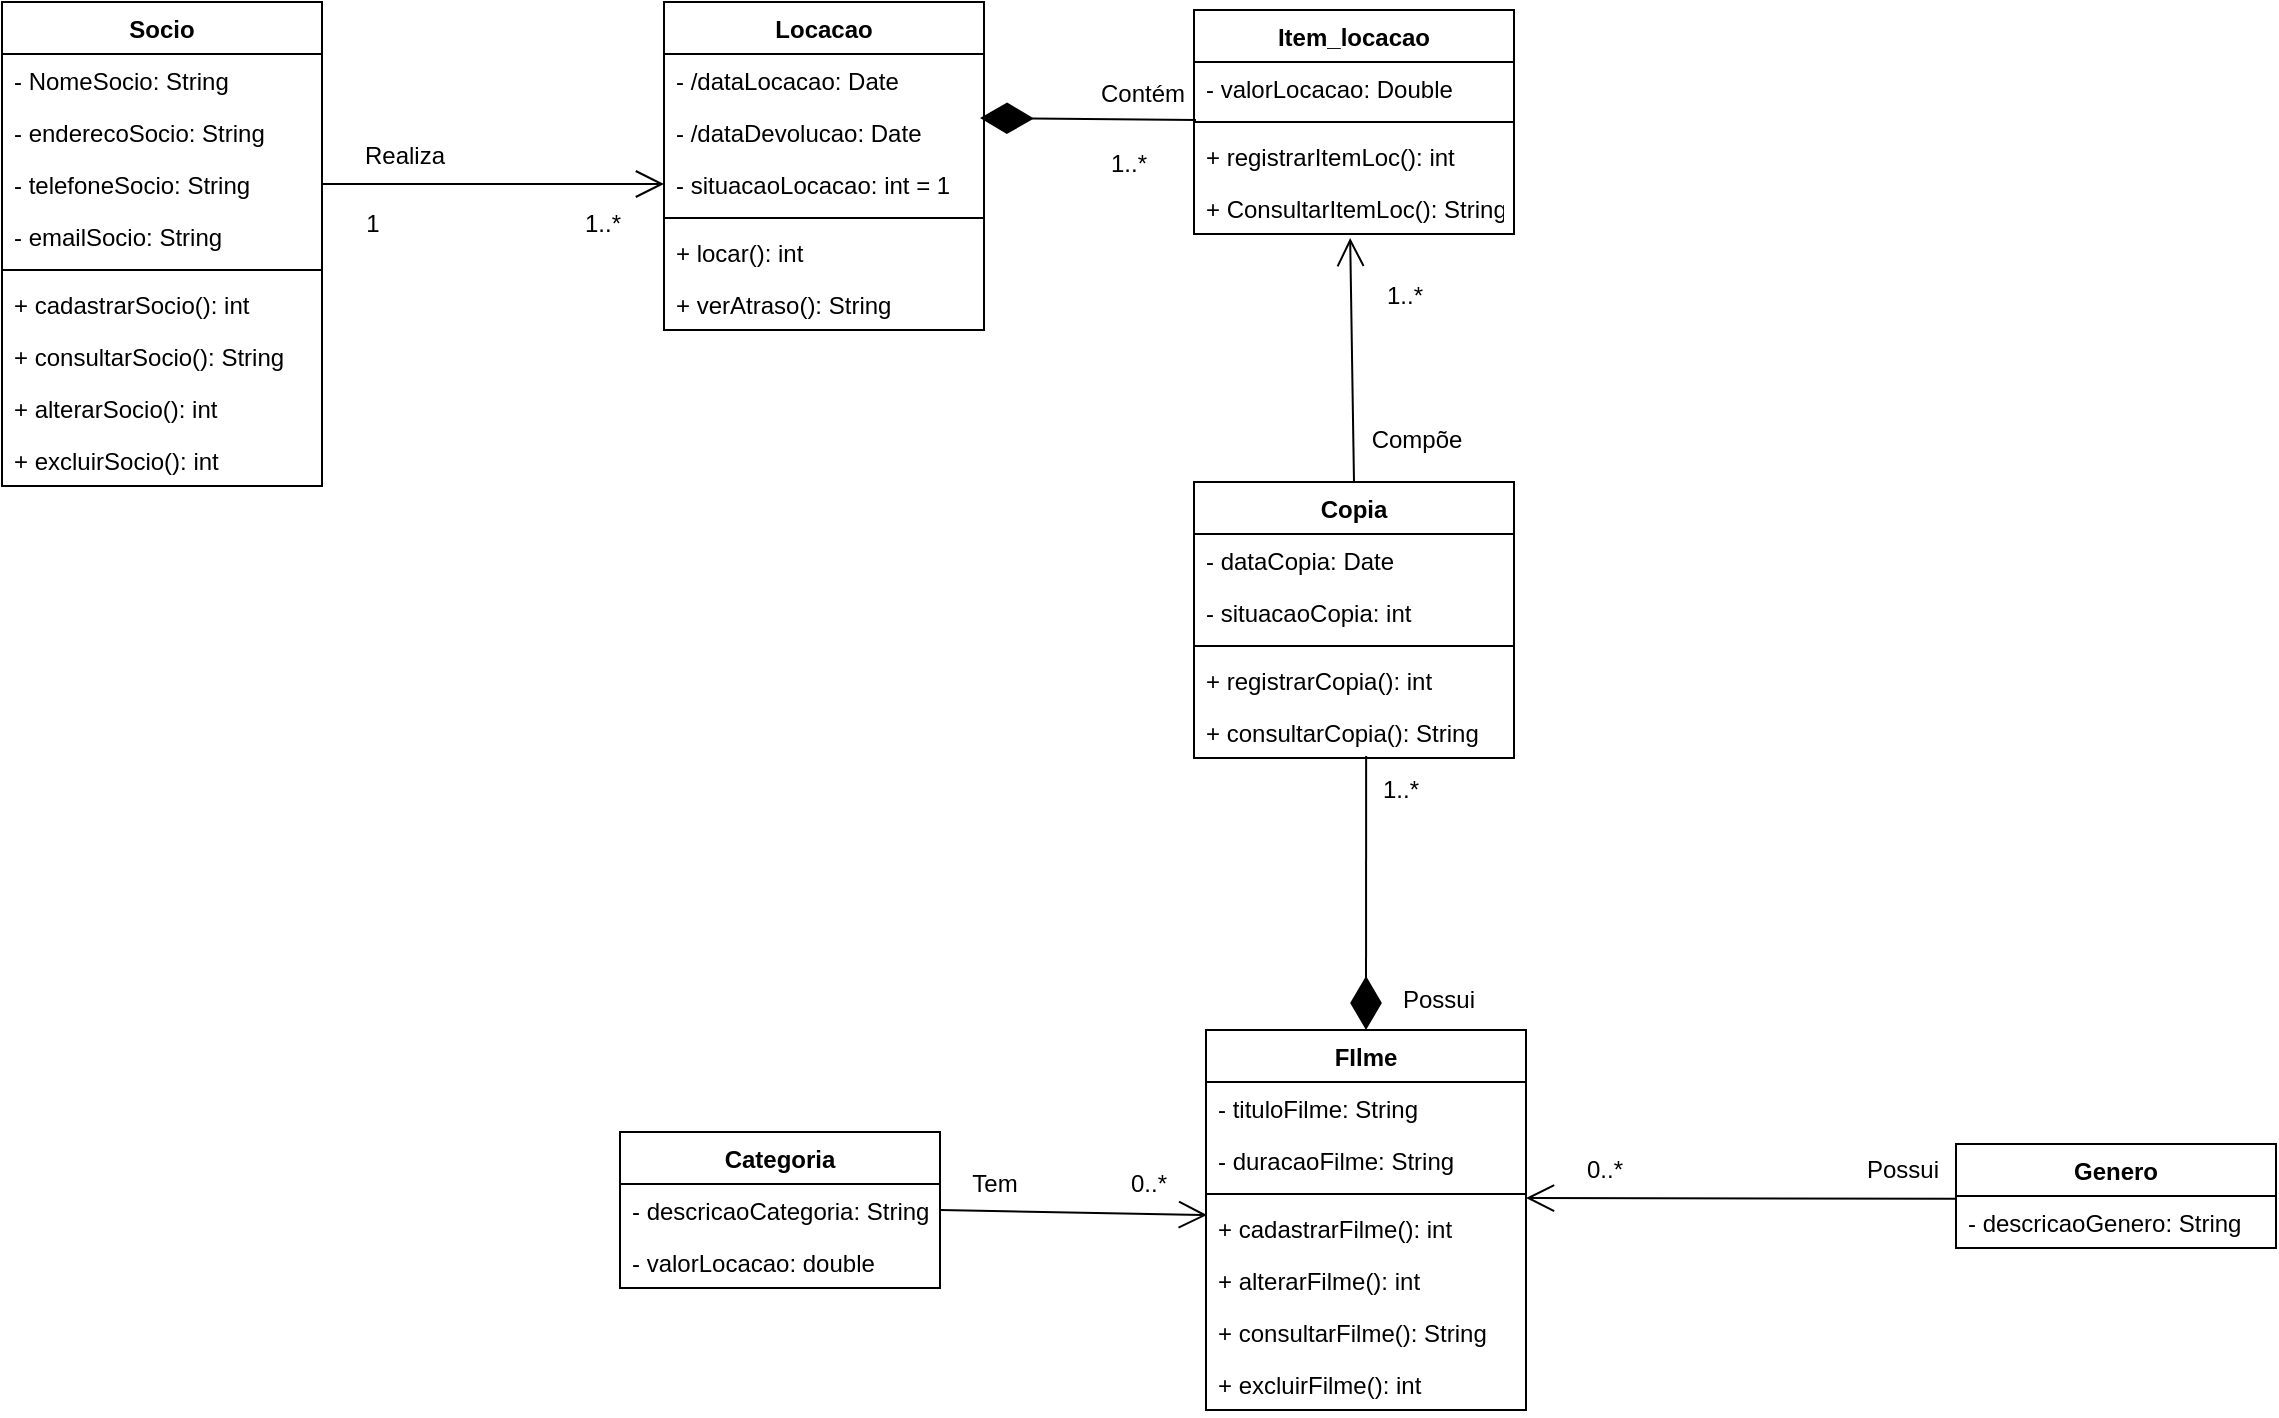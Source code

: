 <mxfile version="20.8.16" type="device" pages="2"><diagram id="C5RBs43oDa-KdzZeNtuy" name="Page-1"><mxGraphModel dx="395" dy="475" grid="0" gridSize="10" guides="1" tooltips="1" connect="1" arrows="1" fold="1" page="0" pageScale="1" pageWidth="827" pageHeight="1169" math="0" shadow="0"><root><mxCell id="WIyWlLk6GJQsqaUBKTNV-0"/><mxCell id="WIyWlLk6GJQsqaUBKTNV-1" parent="WIyWlLk6GJQsqaUBKTNV-0"/><mxCell id="Jvu0-gor3f8nRpZQoKZV-0" value="Socio" style="swimlane;fontStyle=1;align=center;verticalAlign=top;childLayout=stackLayout;horizontal=1;startSize=26;horizontalStack=0;resizeParent=1;resizeParentMax=0;resizeLast=0;collapsible=1;marginBottom=0;" parent="WIyWlLk6GJQsqaUBKTNV-1" vertex="1"><mxGeometry x="209" y="228" width="160" height="242" as="geometry"/></mxCell><mxCell id="Jvu0-gor3f8nRpZQoKZV-1" value="- NomeSocio: String" style="text;strokeColor=none;fillColor=none;align=left;verticalAlign=top;spacingLeft=4;spacingRight=4;overflow=hidden;rotatable=0;points=[[0,0.5],[1,0.5]];portConstraint=eastwest;" parent="Jvu0-gor3f8nRpZQoKZV-0" vertex="1"><mxGeometry y="26" width="160" height="26" as="geometry"/></mxCell><mxCell id="Jvu0-gor3f8nRpZQoKZV-4" value="- enderecoSocio: String" style="text;strokeColor=none;fillColor=none;align=left;verticalAlign=top;spacingLeft=4;spacingRight=4;overflow=hidden;rotatable=0;points=[[0,0.5],[1,0.5]];portConstraint=eastwest;" parent="Jvu0-gor3f8nRpZQoKZV-0" vertex="1"><mxGeometry y="52" width="160" height="26" as="geometry"/></mxCell><mxCell id="Jvu0-gor3f8nRpZQoKZV-5" value="- telefoneSocio: String" style="text;strokeColor=none;fillColor=none;align=left;verticalAlign=top;spacingLeft=4;spacingRight=4;overflow=hidden;rotatable=0;points=[[0,0.5],[1,0.5]];portConstraint=eastwest;" parent="Jvu0-gor3f8nRpZQoKZV-0" vertex="1"><mxGeometry y="78" width="160" height="26" as="geometry"/></mxCell><mxCell id="Jvu0-gor3f8nRpZQoKZV-6" value="- emailSocio: String" style="text;strokeColor=none;fillColor=none;align=left;verticalAlign=top;spacingLeft=4;spacingRight=4;overflow=hidden;rotatable=0;points=[[0,0.5],[1,0.5]];portConstraint=eastwest;" parent="Jvu0-gor3f8nRpZQoKZV-0" vertex="1"><mxGeometry y="104" width="160" height="26" as="geometry"/></mxCell><mxCell id="Jvu0-gor3f8nRpZQoKZV-2" value="" style="line;strokeWidth=1;fillColor=none;align=left;verticalAlign=middle;spacingTop=-1;spacingLeft=3;spacingRight=3;rotatable=0;labelPosition=right;points=[];portConstraint=eastwest;strokeColor=inherit;" parent="Jvu0-gor3f8nRpZQoKZV-0" vertex="1"><mxGeometry y="130" width="160" height="8" as="geometry"/></mxCell><mxCell id="Jvu0-gor3f8nRpZQoKZV-3" value="+ cadastrarSocio(): int" style="text;strokeColor=none;fillColor=none;align=left;verticalAlign=top;spacingLeft=4;spacingRight=4;overflow=hidden;rotatable=0;points=[[0,0.5],[1,0.5]];portConstraint=eastwest;" parent="Jvu0-gor3f8nRpZQoKZV-0" vertex="1"><mxGeometry y="138" width="160" height="26" as="geometry"/></mxCell><mxCell id="Jvu0-gor3f8nRpZQoKZV-7" value="+ consultarSocio(): String" style="text;strokeColor=none;fillColor=none;align=left;verticalAlign=top;spacingLeft=4;spacingRight=4;overflow=hidden;rotatable=0;points=[[0,0.5],[1,0.5]];portConstraint=eastwest;" parent="Jvu0-gor3f8nRpZQoKZV-0" vertex="1"><mxGeometry y="164" width="160" height="26" as="geometry"/></mxCell><mxCell id="Jvu0-gor3f8nRpZQoKZV-8" value="+ alterarSocio(): int" style="text;strokeColor=none;fillColor=none;align=left;verticalAlign=top;spacingLeft=4;spacingRight=4;overflow=hidden;rotatable=0;points=[[0,0.5],[1,0.5]];portConstraint=eastwest;" parent="Jvu0-gor3f8nRpZQoKZV-0" vertex="1"><mxGeometry y="190" width="160" height="26" as="geometry"/></mxCell><mxCell id="Jvu0-gor3f8nRpZQoKZV-9" value="+ excluirSocio(): int" style="text;strokeColor=none;fillColor=none;align=left;verticalAlign=top;spacingLeft=4;spacingRight=4;overflow=hidden;rotatable=0;points=[[0,0.5],[1,0.5]];portConstraint=eastwest;" parent="Jvu0-gor3f8nRpZQoKZV-0" vertex="1"><mxGeometry y="216" width="160" height="26" as="geometry"/></mxCell><mxCell id="Jvu0-gor3f8nRpZQoKZV-10" value="Locacao" style="swimlane;fontStyle=1;align=center;verticalAlign=top;childLayout=stackLayout;horizontal=1;startSize=26;horizontalStack=0;resizeParent=1;resizeParentMax=0;resizeLast=0;collapsible=1;marginBottom=0;" parent="WIyWlLk6GJQsqaUBKTNV-1" vertex="1"><mxGeometry x="540" y="228" width="160" height="164" as="geometry"/></mxCell><mxCell id="Jvu0-gor3f8nRpZQoKZV-11" value="- /dataLocacao: Date" style="text;strokeColor=none;fillColor=none;align=left;verticalAlign=top;spacingLeft=4;spacingRight=4;overflow=hidden;rotatable=0;points=[[0,0.5],[1,0.5]];portConstraint=eastwest;" parent="Jvu0-gor3f8nRpZQoKZV-10" vertex="1"><mxGeometry y="26" width="160" height="26" as="geometry"/></mxCell><mxCell id="Jvu0-gor3f8nRpZQoKZV-17" value="- /dataDevolucao: Date" style="text;strokeColor=none;fillColor=none;align=left;verticalAlign=top;spacingLeft=4;spacingRight=4;overflow=hidden;rotatable=0;points=[[0,0.5],[1,0.5]];portConstraint=eastwest;" parent="Jvu0-gor3f8nRpZQoKZV-10" vertex="1"><mxGeometry y="52" width="160" height="26" as="geometry"/></mxCell><mxCell id="Jvu0-gor3f8nRpZQoKZV-18" value="- situacaoLocacao: int = 1" style="text;strokeColor=none;fillColor=none;align=left;verticalAlign=top;spacingLeft=4;spacingRight=4;overflow=hidden;rotatable=0;points=[[0,0.5],[1,0.5]];portConstraint=eastwest;" parent="Jvu0-gor3f8nRpZQoKZV-10" vertex="1"><mxGeometry y="78" width="160" height="26" as="geometry"/></mxCell><mxCell id="Jvu0-gor3f8nRpZQoKZV-12" value="" style="line;strokeWidth=1;fillColor=none;align=left;verticalAlign=middle;spacingTop=-1;spacingLeft=3;spacingRight=3;rotatable=0;labelPosition=right;points=[];portConstraint=eastwest;strokeColor=inherit;" parent="Jvu0-gor3f8nRpZQoKZV-10" vertex="1"><mxGeometry y="104" width="160" height="8" as="geometry"/></mxCell><mxCell id="Jvu0-gor3f8nRpZQoKZV-13" value="+ locar(): int" style="text;strokeColor=none;fillColor=none;align=left;verticalAlign=top;spacingLeft=4;spacingRight=4;overflow=hidden;rotatable=0;points=[[0,0.5],[1,0.5]];portConstraint=eastwest;" parent="Jvu0-gor3f8nRpZQoKZV-10" vertex="1"><mxGeometry y="112" width="160" height="26" as="geometry"/></mxCell><mxCell id="Jvu0-gor3f8nRpZQoKZV-19" value="+ verAtraso(): String" style="text;strokeColor=none;fillColor=none;align=left;verticalAlign=top;spacingLeft=4;spacingRight=4;overflow=hidden;rotatable=0;points=[[0,0.5],[1,0.5]];portConstraint=eastwest;" parent="Jvu0-gor3f8nRpZQoKZV-10" vertex="1"><mxGeometry y="138" width="160" height="26" as="geometry"/></mxCell><mxCell id="Jvu0-gor3f8nRpZQoKZV-20" value="" style="endArrow=open;endFill=1;endSize=12;html=1;rounded=0;entryX=0;entryY=0.5;entryDx=0;entryDy=0;exitX=1;exitY=0.5;exitDx=0;exitDy=0;" parent="WIyWlLk6GJQsqaUBKTNV-1" source="Jvu0-gor3f8nRpZQoKZV-5" target="Jvu0-gor3f8nRpZQoKZV-18" edge="1"><mxGeometry width="160" relative="1" as="geometry"><mxPoint x="407" y="273" as="sourcePoint"/><mxPoint x="567" y="273" as="targetPoint"/></mxGeometry></mxCell><mxCell id="9VC4ZYkkVwkfXnR0wC-3-0" value="Realiza" style="text;html=1;align=center;verticalAlign=middle;resizable=0;points=[];autosize=1;strokeColor=none;fillColor=none;" parent="WIyWlLk6GJQsqaUBKTNV-1" vertex="1"><mxGeometry x="381" y="292" width="58" height="26" as="geometry"/></mxCell><mxCell id="9VC4ZYkkVwkfXnR0wC-3-1" value="1..*" style="text;html=1;align=center;verticalAlign=middle;resizable=0;points=[];autosize=1;strokeColor=none;fillColor=none;" parent="WIyWlLk6GJQsqaUBKTNV-1" vertex="1"><mxGeometry x="491" y="326" width="36" height="26" as="geometry"/></mxCell><mxCell id="9VC4ZYkkVwkfXnR0wC-3-2" value="1" style="text;html=1;align=center;verticalAlign=middle;resizable=0;points=[];autosize=1;strokeColor=none;fillColor=none;" parent="WIyWlLk6GJQsqaUBKTNV-1" vertex="1"><mxGeometry x="381" y="326" width="25" height="26" as="geometry"/></mxCell><mxCell id="9VC4ZYkkVwkfXnR0wC-3-3" value="Item_locacao" style="swimlane;fontStyle=1;align=center;verticalAlign=top;childLayout=stackLayout;horizontal=1;startSize=26;horizontalStack=0;resizeParent=1;resizeParentMax=0;resizeLast=0;collapsible=1;marginBottom=0;" parent="WIyWlLk6GJQsqaUBKTNV-1" vertex="1"><mxGeometry x="805" y="232" width="160" height="112" as="geometry"/></mxCell><mxCell id="9VC4ZYkkVwkfXnR0wC-3-4" value="- valorLocacao: Double" style="text;strokeColor=none;fillColor=none;align=left;verticalAlign=top;spacingLeft=4;spacingRight=4;overflow=hidden;rotatable=0;points=[[0,0.5],[1,0.5]];portConstraint=eastwest;" parent="9VC4ZYkkVwkfXnR0wC-3-3" vertex="1"><mxGeometry y="26" width="160" height="26" as="geometry"/></mxCell><mxCell id="9VC4ZYkkVwkfXnR0wC-3-5" value="" style="line;strokeWidth=1;fillColor=none;align=left;verticalAlign=middle;spacingTop=-1;spacingLeft=3;spacingRight=3;rotatable=0;labelPosition=right;points=[];portConstraint=eastwest;strokeColor=inherit;" parent="9VC4ZYkkVwkfXnR0wC-3-3" vertex="1"><mxGeometry y="52" width="160" height="8" as="geometry"/></mxCell><mxCell id="9VC4ZYkkVwkfXnR0wC-3-6" value="+ registrarItemLoc(): int" style="text;strokeColor=none;fillColor=none;align=left;verticalAlign=top;spacingLeft=4;spacingRight=4;overflow=hidden;rotatable=0;points=[[0,0.5],[1,0.5]];portConstraint=eastwest;" parent="9VC4ZYkkVwkfXnR0wC-3-3" vertex="1"><mxGeometry y="60" width="160" height="26" as="geometry"/></mxCell><mxCell id="9VC4ZYkkVwkfXnR0wC-3-7" value="+ ConsultarItemLoc(): String" style="text;strokeColor=none;fillColor=none;align=left;verticalAlign=top;spacingLeft=4;spacingRight=4;overflow=hidden;rotatable=0;points=[[0,0.5],[1,0.5]];portConstraint=eastwest;" parent="9VC4ZYkkVwkfXnR0wC-3-3" vertex="1"><mxGeometry y="86" width="160" height="26" as="geometry"/></mxCell><mxCell id="AWjn4f96Qn7jTqQH4jVZ-1" value="" style="endArrow=diamondThin;endFill=1;endSize=24;html=1;rounded=0;exitX=0.006;exitY=1.115;exitDx=0;exitDy=0;exitPerimeter=0;" edge="1" parent="WIyWlLk6GJQsqaUBKTNV-1" source="9VC4ZYkkVwkfXnR0wC-3-4"><mxGeometry width="160" relative="1" as="geometry"><mxPoint x="794" y="291" as="sourcePoint"/><mxPoint x="698" y="286" as="targetPoint"/></mxGeometry></mxCell><mxCell id="AWjn4f96Qn7jTqQH4jVZ-3" value="Contém" style="text;html=1;align=center;verticalAlign=middle;resizable=0;points=[];autosize=1;strokeColor=none;fillColor=none;" vertex="1" parent="WIyWlLk6GJQsqaUBKTNV-1"><mxGeometry x="749" y="261" width="60" height="26" as="geometry"/></mxCell><mxCell id="AWjn4f96Qn7jTqQH4jVZ-4" value="1..*" style="text;html=1;align=center;verticalAlign=middle;resizable=0;points=[];autosize=1;strokeColor=none;fillColor=none;" vertex="1" parent="WIyWlLk6GJQsqaUBKTNV-1"><mxGeometry x="754" y="296" width="36" height="26" as="geometry"/></mxCell><mxCell id="AWjn4f96Qn7jTqQH4jVZ-5" value="Copia" style="swimlane;fontStyle=1;align=center;verticalAlign=top;childLayout=stackLayout;horizontal=1;startSize=26;horizontalStack=0;resizeParent=1;resizeParentMax=0;resizeLast=0;collapsible=1;marginBottom=0;" vertex="1" parent="WIyWlLk6GJQsqaUBKTNV-1"><mxGeometry x="805" y="468" width="160" height="138" as="geometry"><mxRectangle x="805" y="468" width="68" height="26" as="alternateBounds"/></mxGeometry></mxCell><mxCell id="AWjn4f96Qn7jTqQH4jVZ-6" value="- dataCopia: Date" style="text;strokeColor=none;fillColor=none;align=left;verticalAlign=top;spacingLeft=4;spacingRight=4;overflow=hidden;rotatable=0;points=[[0,0.5],[1,0.5]];portConstraint=eastwest;" vertex="1" parent="AWjn4f96Qn7jTqQH4jVZ-5"><mxGeometry y="26" width="160" height="26" as="geometry"/></mxCell><mxCell id="AWjn4f96Qn7jTqQH4jVZ-11" value="- situacaoCopia: int" style="text;strokeColor=none;fillColor=none;align=left;verticalAlign=top;spacingLeft=4;spacingRight=4;overflow=hidden;rotatable=0;points=[[0,0.5],[1,0.5]];portConstraint=eastwest;" vertex="1" parent="AWjn4f96Qn7jTqQH4jVZ-5"><mxGeometry y="52" width="160" height="26" as="geometry"/></mxCell><mxCell id="AWjn4f96Qn7jTqQH4jVZ-7" value="" style="line;strokeWidth=1;fillColor=none;align=left;verticalAlign=middle;spacingTop=-1;spacingLeft=3;spacingRight=3;rotatable=0;labelPosition=right;points=[];portConstraint=eastwest;strokeColor=inherit;" vertex="1" parent="AWjn4f96Qn7jTqQH4jVZ-5"><mxGeometry y="78" width="160" height="8" as="geometry"/></mxCell><mxCell id="AWjn4f96Qn7jTqQH4jVZ-8" value="+ registrarCopia(): int" style="text;strokeColor=none;fillColor=none;align=left;verticalAlign=top;spacingLeft=4;spacingRight=4;overflow=hidden;rotatable=0;points=[[0,0.5],[1,0.5]];portConstraint=eastwest;" vertex="1" parent="AWjn4f96Qn7jTqQH4jVZ-5"><mxGeometry y="86" width="160" height="26" as="geometry"/></mxCell><mxCell id="AWjn4f96Qn7jTqQH4jVZ-12" value="+ consultarCopia(): String" style="text;strokeColor=none;fillColor=none;align=left;verticalAlign=top;spacingLeft=4;spacingRight=4;overflow=hidden;rotatable=0;points=[[0,0.5],[1,0.5]];portConstraint=eastwest;" vertex="1" parent="AWjn4f96Qn7jTqQH4jVZ-5"><mxGeometry y="112" width="160" height="26" as="geometry"/></mxCell><mxCell id="AWjn4f96Qn7jTqQH4jVZ-13" value="" style="endArrow=open;endFill=1;endSize=12;html=1;rounded=0;exitX=0.5;exitY=0;exitDx=0;exitDy=0;entryX=0.488;entryY=1.077;entryDx=0;entryDy=0;entryPerimeter=0;" edge="1" parent="WIyWlLk6GJQsqaUBKTNV-1" source="AWjn4f96Qn7jTqQH4jVZ-5" target="9VC4ZYkkVwkfXnR0wC-3-7"><mxGeometry width="160" relative="1" as="geometry"><mxPoint x="743" y="343" as="sourcePoint"/><mxPoint x="882" y="365" as="targetPoint"/></mxGeometry></mxCell><mxCell id="AWjn4f96Qn7jTqQH4jVZ-14" value="1..*" style="text;html=1;align=center;verticalAlign=middle;resizable=0;points=[];autosize=1;strokeColor=none;fillColor=none;" vertex="1" parent="WIyWlLk6GJQsqaUBKTNV-1"><mxGeometry x="892" y="362" width="36" height="26" as="geometry"/></mxCell><mxCell id="AWjn4f96Qn7jTqQH4jVZ-15" value="Compõe" style="text;html=1;align=center;verticalAlign=middle;resizable=0;points=[];autosize=1;strokeColor=none;fillColor=none;" vertex="1" parent="WIyWlLk6GJQsqaUBKTNV-1"><mxGeometry x="884" y="434" width="63" height="26" as="geometry"/></mxCell><mxCell id="AWjn4f96Qn7jTqQH4jVZ-16" value="FIlme" style="swimlane;fontStyle=1;align=center;verticalAlign=top;childLayout=stackLayout;horizontal=1;startSize=26;horizontalStack=0;resizeParent=1;resizeParentMax=0;resizeLast=0;collapsible=1;marginBottom=0;" vertex="1" parent="WIyWlLk6GJQsqaUBKTNV-1"><mxGeometry x="811" y="742" width="160" height="190" as="geometry"/></mxCell><mxCell id="AWjn4f96Qn7jTqQH4jVZ-17" value="- tituloFilme: String" style="text;strokeColor=none;fillColor=none;align=left;verticalAlign=top;spacingLeft=4;spacingRight=4;overflow=hidden;rotatable=0;points=[[0,0.5],[1,0.5]];portConstraint=eastwest;" vertex="1" parent="AWjn4f96Qn7jTqQH4jVZ-16"><mxGeometry y="26" width="160" height="26" as="geometry"/></mxCell><mxCell id="AWjn4f96Qn7jTqQH4jVZ-20" value="- duracaoFilme: String" style="text;strokeColor=none;fillColor=none;align=left;verticalAlign=top;spacingLeft=4;spacingRight=4;overflow=hidden;rotatable=0;points=[[0,0.5],[1,0.5]];portConstraint=eastwest;" vertex="1" parent="AWjn4f96Qn7jTqQH4jVZ-16"><mxGeometry y="52" width="160" height="26" as="geometry"/></mxCell><mxCell id="AWjn4f96Qn7jTqQH4jVZ-18" value="" style="line;strokeWidth=1;fillColor=none;align=left;verticalAlign=middle;spacingTop=-1;spacingLeft=3;spacingRight=3;rotatable=0;labelPosition=right;points=[];portConstraint=eastwest;strokeColor=inherit;" vertex="1" parent="AWjn4f96Qn7jTqQH4jVZ-16"><mxGeometry y="78" width="160" height="8" as="geometry"/></mxCell><mxCell id="AWjn4f96Qn7jTqQH4jVZ-19" value="+ cadastrarFilme(): int" style="text;strokeColor=none;fillColor=none;align=left;verticalAlign=top;spacingLeft=4;spacingRight=4;overflow=hidden;rotatable=0;points=[[0,0.5],[1,0.5]];portConstraint=eastwest;" vertex="1" parent="AWjn4f96Qn7jTqQH4jVZ-16"><mxGeometry y="86" width="160" height="26" as="geometry"/></mxCell><mxCell id="AWjn4f96Qn7jTqQH4jVZ-21" value="+ alterarFilme(): int" style="text;strokeColor=none;fillColor=none;align=left;verticalAlign=top;spacingLeft=4;spacingRight=4;overflow=hidden;rotatable=0;points=[[0,0.5],[1,0.5]];portConstraint=eastwest;" vertex="1" parent="AWjn4f96Qn7jTqQH4jVZ-16"><mxGeometry y="112" width="160" height="26" as="geometry"/></mxCell><mxCell id="AWjn4f96Qn7jTqQH4jVZ-22" value="+ consultarFilme(): String" style="text;strokeColor=none;fillColor=none;align=left;verticalAlign=top;spacingLeft=4;spacingRight=4;overflow=hidden;rotatable=0;points=[[0,0.5],[1,0.5]];portConstraint=eastwest;" vertex="1" parent="AWjn4f96Qn7jTqQH4jVZ-16"><mxGeometry y="138" width="160" height="26" as="geometry"/></mxCell><mxCell id="AWjn4f96Qn7jTqQH4jVZ-23" value="+ excluirFilme(): int" style="text;strokeColor=none;fillColor=none;align=left;verticalAlign=top;spacingLeft=4;spacingRight=4;overflow=hidden;rotatable=0;points=[[0,0.5],[1,0.5]];portConstraint=eastwest;" vertex="1" parent="AWjn4f96Qn7jTqQH4jVZ-16"><mxGeometry y="164" width="160" height="26" as="geometry"/></mxCell><mxCell id="AWjn4f96Qn7jTqQH4jVZ-24" value="" style="endArrow=diamondThin;endFill=1;endSize=24;html=1;rounded=0;entryX=0.5;entryY=0;entryDx=0;entryDy=0;exitX=0.538;exitY=0.962;exitDx=0;exitDy=0;exitPerimeter=0;" edge="1" parent="WIyWlLk6GJQsqaUBKTNV-1" source="AWjn4f96Qn7jTqQH4jVZ-12" target="AWjn4f96Qn7jTqQH4jVZ-16"><mxGeometry width="160" relative="1" as="geometry"><mxPoint x="889" y="601" as="sourcePoint"/><mxPoint x="903" y="607" as="targetPoint"/></mxGeometry></mxCell><mxCell id="AWjn4f96Qn7jTqQH4jVZ-25" value="1..*" style="text;html=1;align=center;verticalAlign=middle;resizable=0;points=[];autosize=1;strokeColor=none;fillColor=none;" vertex="1" parent="WIyWlLk6GJQsqaUBKTNV-1"><mxGeometry x="890" y="609" width="36" height="26" as="geometry"/></mxCell><mxCell id="AWjn4f96Qn7jTqQH4jVZ-26" value="Possui" style="text;html=1;align=center;verticalAlign=middle;resizable=0;points=[];autosize=1;strokeColor=none;fillColor=none;" vertex="1" parent="WIyWlLk6GJQsqaUBKTNV-1"><mxGeometry x="900" y="714" width="54" height="26" as="geometry"/></mxCell><mxCell id="AWjn4f96Qn7jTqQH4jVZ-27" value="Categoria" style="swimlane;fontStyle=1;align=center;verticalAlign=top;childLayout=stackLayout;horizontal=1;startSize=26;horizontalStack=0;resizeParent=1;resizeParentMax=0;resizeLast=0;collapsible=1;marginBottom=0;" vertex="1" parent="WIyWlLk6GJQsqaUBKTNV-1"><mxGeometry x="518" y="793" width="160" height="78" as="geometry"/></mxCell><mxCell id="AWjn4f96Qn7jTqQH4jVZ-28" value="- descricaoCategoria: String" style="text;strokeColor=none;fillColor=none;align=left;verticalAlign=top;spacingLeft=4;spacingRight=4;overflow=hidden;rotatable=0;points=[[0,0.5],[1,0.5]];portConstraint=eastwest;" vertex="1" parent="AWjn4f96Qn7jTqQH4jVZ-27"><mxGeometry y="26" width="160" height="26" as="geometry"/></mxCell><mxCell id="AWjn4f96Qn7jTqQH4jVZ-30" value="- valorLocacao: double" style="text;strokeColor=none;fillColor=none;align=left;verticalAlign=top;spacingLeft=4;spacingRight=4;overflow=hidden;rotatable=0;points=[[0,0.5],[1,0.5]];portConstraint=eastwest;" vertex="1" parent="AWjn4f96Qn7jTqQH4jVZ-27"><mxGeometry y="52" width="160" height="26" as="geometry"/></mxCell><mxCell id="AWjn4f96Qn7jTqQH4jVZ-31" value="" style="endArrow=open;endFill=1;endSize=12;html=1;rounded=0;entryX=0.003;entryY=0.252;entryDx=0;entryDy=0;exitX=1;exitY=0.5;exitDx=0;exitDy=0;entryPerimeter=0;" edge="1" parent="WIyWlLk6GJQsqaUBKTNV-1" source="AWjn4f96Qn7jTqQH4jVZ-28" target="AWjn4f96Qn7jTqQH4jVZ-19"><mxGeometry width="160" relative="1" as="geometry"><mxPoint x="570" y="690" as="sourcePoint"/><mxPoint x="730" y="690" as="targetPoint"/></mxGeometry></mxCell><mxCell id="AWjn4f96Qn7jTqQH4jVZ-32" value="0..*" style="text;html=1;align=center;verticalAlign=middle;resizable=0;points=[];autosize=1;strokeColor=none;fillColor=none;" vertex="1" parent="WIyWlLk6GJQsqaUBKTNV-1"><mxGeometry x="764" y="806" width="36" height="26" as="geometry"/></mxCell><mxCell id="AWjn4f96Qn7jTqQH4jVZ-34" value="Tem" style="text;html=1;align=center;verticalAlign=middle;resizable=0;points=[];autosize=1;strokeColor=none;fillColor=none;" vertex="1" parent="WIyWlLk6GJQsqaUBKTNV-1"><mxGeometry x="684" y="806" width="41" height="26" as="geometry"/></mxCell><mxCell id="AWjn4f96Qn7jTqQH4jVZ-35" value="Genero" style="swimlane;fontStyle=1;align=center;verticalAlign=top;childLayout=stackLayout;horizontal=1;startSize=26;horizontalStack=0;resizeParent=1;resizeParentMax=0;resizeLast=0;collapsible=1;marginBottom=0;" vertex="1" parent="WIyWlLk6GJQsqaUBKTNV-1"><mxGeometry x="1186" y="799" width="160" height="52" as="geometry"/></mxCell><mxCell id="AWjn4f96Qn7jTqQH4jVZ-36" value="- descricaoGenero: String" style="text;strokeColor=none;fillColor=none;align=left;verticalAlign=top;spacingLeft=4;spacingRight=4;overflow=hidden;rotatable=0;points=[[0,0.5],[1,0.5]];portConstraint=eastwest;" vertex="1" parent="AWjn4f96Qn7jTqQH4jVZ-35"><mxGeometry y="26" width="160" height="26" as="geometry"/></mxCell><mxCell id="AWjn4f96Qn7jTqQH4jVZ-39" value="" style="endArrow=open;endFill=1;endSize=12;html=1;rounded=0;entryX=1;entryY=-0.077;entryDx=0;entryDy=0;exitX=-0.003;exitY=0.052;exitDx=0;exitDy=0;entryPerimeter=0;exitPerimeter=0;" edge="1" parent="WIyWlLk6GJQsqaUBKTNV-1" source="AWjn4f96Qn7jTqQH4jVZ-36" target="AWjn4f96Qn7jTqQH4jVZ-19"><mxGeometry width="160" relative="1" as="geometry"><mxPoint x="1005" y="705" as="sourcePoint"/><mxPoint x="1165" y="705" as="targetPoint"/></mxGeometry></mxCell><mxCell id="AWjn4f96Qn7jTqQH4jVZ-40" value="0..*" style="text;html=1;align=center;verticalAlign=middle;resizable=0;points=[];autosize=1;strokeColor=none;fillColor=none;" vertex="1" parent="WIyWlLk6GJQsqaUBKTNV-1"><mxGeometry x="992" y="799" width="36" height="26" as="geometry"/></mxCell><mxCell id="AWjn4f96Qn7jTqQH4jVZ-41" value="Possui" style="text;html=1;align=center;verticalAlign=middle;resizable=0;points=[];autosize=1;strokeColor=none;fillColor=none;" vertex="1" parent="WIyWlLk6GJQsqaUBKTNV-1"><mxGeometry x="1132" y="799" width="54" height="26" as="geometry"/></mxCell></root></mxGraphModel></diagram><diagram id="O8gIZB_B4nqZTHgbhXat" name="Página-2"><mxGraphModel dx="195" dy="523" grid="0" gridSize="10" guides="1" tooltips="1" connect="1" arrows="1" fold="1" page="0" pageScale="1" pageWidth="827" pageHeight="1169" math="0" shadow="0"><root><mxCell id="0"/><mxCell id="1" parent="0"/></root></mxGraphModel></diagram></mxfile>
